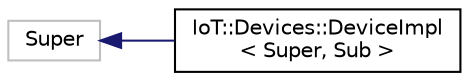 digraph "Graphical Class Hierarchy"
{
 // LATEX_PDF_SIZE
  edge [fontname="Helvetica",fontsize="10",labelfontname="Helvetica",labelfontsize="10"];
  node [fontname="Helvetica",fontsize="10",shape=record];
  rankdir="LR";
  Node529 [label="Super",height=0.2,width=0.4,color="grey75", fillcolor="white", style="filled",tooltip=" "];
  Node529 -> Node0 [dir="back",color="midnightblue",fontsize="10",style="solid",fontname="Helvetica"];
  Node0 [label="IoT::Devices::DeviceImpl\l\< Super, Sub \>",height=0.2,width=0.4,color="black", fillcolor="white", style="filled",URL="$classIoT_1_1Devices_1_1DeviceImpl.html",tooltip="A helper class for implementing device features and properties."];
}
